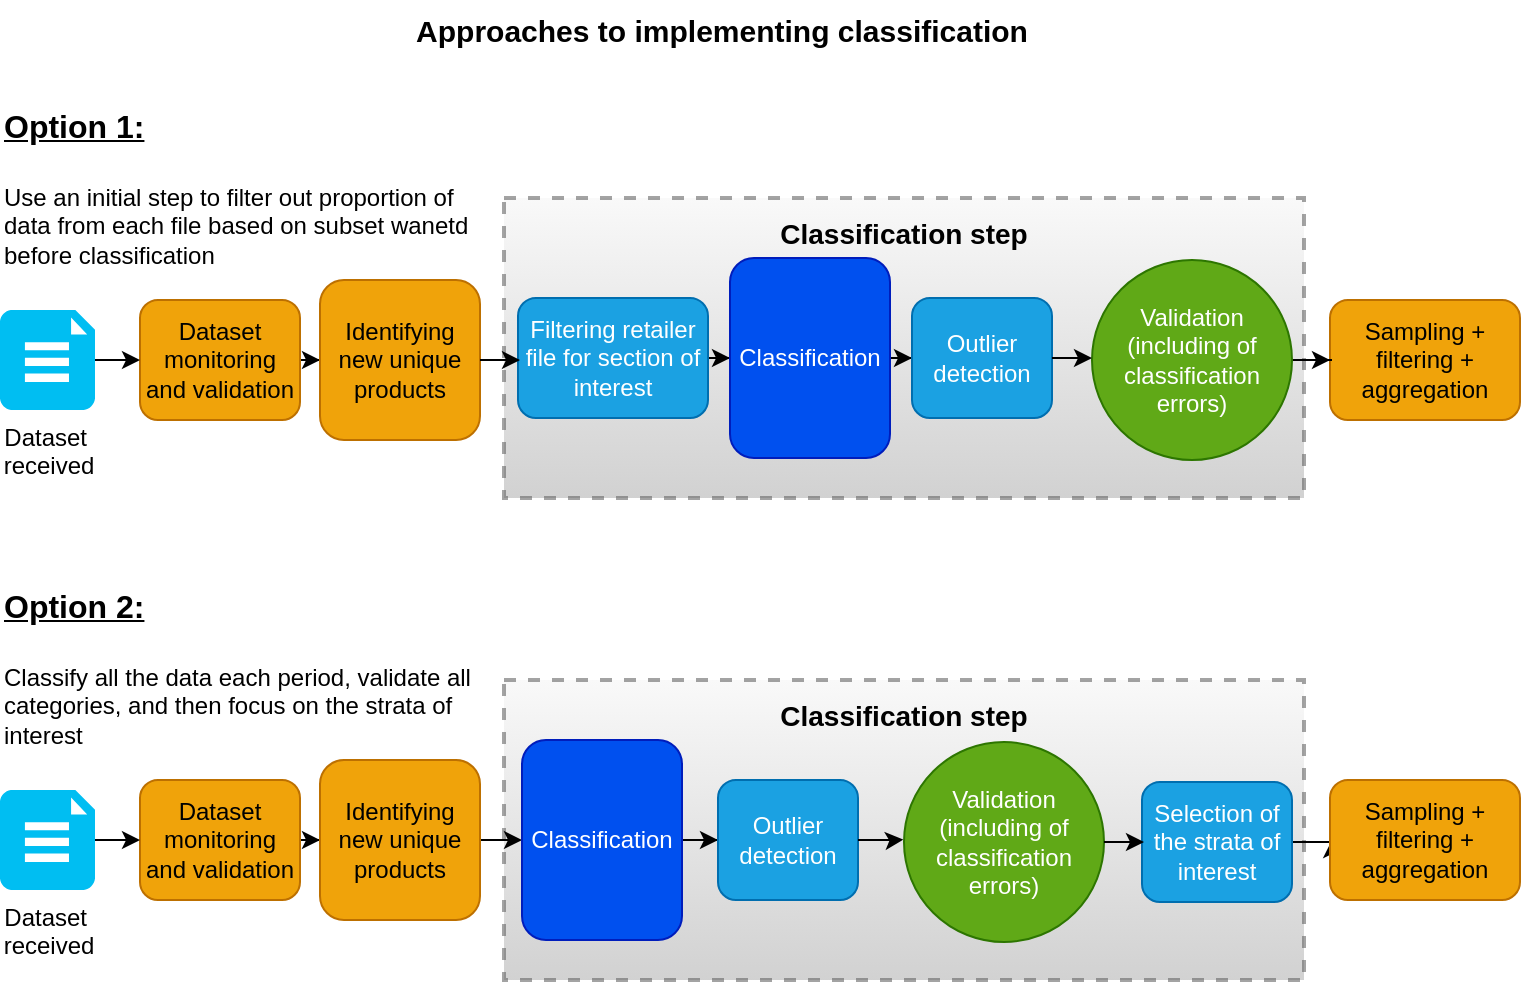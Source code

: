 <mxfile version="24.7.17">
  <diagram name="Page-1" id="bYD8wNSKdl0FuzGgsl3l">
    <mxGraphModel dx="1430" dy="831" grid="1" gridSize="10" guides="1" tooltips="1" connect="1" arrows="1" fold="1" page="1" pageScale="1" pageWidth="850" pageHeight="1100" math="0" shadow="0">
      <root>
        <mxCell id="0" />
        <mxCell id="1" parent="0" />
        <mxCell id="QE4SQUGZQP30K1Z_zogS-98" value="&lt;font size=&quot;1&quot; color=&quot;#000000&quot;&gt;&lt;b style=&quot;font-size: 14px;&quot;&gt;Classification step&lt;/b&gt;&lt;/font&gt;&lt;div&gt;&lt;font color=&quot;#000000&quot;&gt;&lt;br&gt;&lt;/font&gt;&lt;/div&gt;&lt;div&gt;&lt;font color=&quot;#000000&quot;&gt;&lt;br&gt;&lt;/font&gt;&lt;/div&gt;&lt;div&gt;&lt;font color=&quot;#000000&quot;&gt;&lt;br&gt;&lt;/font&gt;&lt;/div&gt;&lt;div&gt;&lt;font color=&quot;#000000&quot;&gt;&lt;br&gt;&lt;/font&gt;&lt;/div&gt;&lt;div&gt;&lt;font color=&quot;#000000&quot;&gt;&lt;br&gt;&lt;/font&gt;&lt;/div&gt;&lt;div&gt;&lt;font color=&quot;#000000&quot;&gt;&lt;br&gt;&lt;/font&gt;&lt;/div&gt;&lt;div&gt;&lt;font color=&quot;#000000&quot;&gt;&lt;br&gt;&lt;/font&gt;&lt;/div&gt;&lt;div&gt;&lt;font color=&quot;#000000&quot;&gt;&lt;br&gt;&lt;/font&gt;&lt;/div&gt;" style="rounded=0;whiteSpace=wrap;html=1;dashed=1;fillColor=#f5f5f5;gradientColor=#b3b3b3;strokeColor=#666666;opacity=60;strokeWidth=2;" vertex="1" parent="1">
          <mxGeometry x="352" y="209" width="400" height="150" as="geometry" />
        </mxCell>
        <mxCell id="QE4SQUGZQP30K1Z_zogS-97" value="&lt;font size=&quot;1&quot; color=&quot;#000000&quot;&gt;&lt;b style=&quot;font-size: 14px;&quot;&gt;Classification step&lt;/b&gt;&lt;/font&gt;&lt;div&gt;&lt;font color=&quot;#000000&quot;&gt;&lt;br&gt;&lt;/font&gt;&lt;/div&gt;&lt;div&gt;&lt;font color=&quot;#000000&quot;&gt;&lt;br&gt;&lt;/font&gt;&lt;/div&gt;&lt;div&gt;&lt;font color=&quot;#000000&quot;&gt;&lt;br&gt;&lt;/font&gt;&lt;/div&gt;&lt;div&gt;&lt;font color=&quot;#000000&quot;&gt;&lt;br&gt;&lt;/font&gt;&lt;/div&gt;&lt;div&gt;&lt;font color=&quot;#000000&quot;&gt;&lt;br&gt;&lt;/font&gt;&lt;/div&gt;&lt;div&gt;&lt;font color=&quot;#000000&quot;&gt;&lt;br&gt;&lt;/font&gt;&lt;/div&gt;&lt;div&gt;&lt;font color=&quot;#000000&quot;&gt;&lt;br&gt;&lt;/font&gt;&lt;/div&gt;&lt;div&gt;&lt;font color=&quot;#000000&quot;&gt;&lt;br&gt;&lt;/font&gt;&lt;/div&gt;" style="rounded=0;whiteSpace=wrap;html=1;dashed=1;fillColor=#f5f5f5;gradientColor=#b3b3b3;strokeColor=#666666;opacity=60;strokeWidth=2;" vertex="1" parent="1">
          <mxGeometry x="352" y="450" width="400" height="150" as="geometry" />
        </mxCell>
        <mxCell id="QE4SQUGZQP30K1Z_zogS-67" style="edgeStyle=orthogonalEdgeStyle;rounded=0;orthogonalLoop=1;jettySize=auto;html=1;entryX=0;entryY=0.5;entryDx=0;entryDy=0;" edge="1" parent="1" source="QE4SQUGZQP30K1Z_zogS-1" target="QE4SQUGZQP30K1Z_zogS-2">
          <mxGeometry relative="1" as="geometry" />
        </mxCell>
        <mxCell id="QE4SQUGZQP30K1Z_zogS-1" value="Dataset monitoring and validation" style="rounded=1;whiteSpace=wrap;html=1;fillColor=#f0a30a;fontColor=#000000;strokeColor=#BD7000;" vertex="1" parent="1">
          <mxGeometry x="170" y="260" width="80" height="60" as="geometry" />
        </mxCell>
        <mxCell id="QE4SQUGZQP30K1Z_zogS-2" value="Identifying new unique products" style="rounded=1;whiteSpace=wrap;html=1;fillColor=#f0a30a;fontColor=#000000;strokeColor=#BD7000;" vertex="1" parent="1">
          <mxGeometry x="260" y="250" width="80" height="80" as="geometry" />
        </mxCell>
        <mxCell id="QE4SQUGZQP30K1Z_zogS-70" style="edgeStyle=orthogonalEdgeStyle;rounded=0;orthogonalLoop=1;jettySize=auto;html=1;entryX=0;entryY=0.5;entryDx=0;entryDy=0;" edge="1" parent="1" source="QE4SQUGZQP30K1Z_zogS-3" target="QE4SQUGZQP30K1Z_zogS-4">
          <mxGeometry relative="1" as="geometry" />
        </mxCell>
        <mxCell id="QE4SQUGZQP30K1Z_zogS-3" value="Filtering retailer file for section of interest" style="rounded=1;whiteSpace=wrap;html=1;fillColor=#1ba1e2;fontColor=#ffffff;strokeColor=#006EAF;" vertex="1" parent="1">
          <mxGeometry x="359" y="259" width="95" height="60" as="geometry" />
        </mxCell>
        <mxCell id="QE4SQUGZQP30K1Z_zogS-72" style="edgeStyle=orthogonalEdgeStyle;rounded=0;orthogonalLoop=1;jettySize=auto;html=1;entryX=0;entryY=0.5;entryDx=0;entryDy=0;" edge="1" parent="1" source="QE4SQUGZQP30K1Z_zogS-4" target="QE4SQUGZQP30K1Z_zogS-5">
          <mxGeometry relative="1" as="geometry" />
        </mxCell>
        <mxCell id="QE4SQUGZQP30K1Z_zogS-4" value="Classification" style="rounded=1;whiteSpace=wrap;html=1;fillColor=#0050ef;strokeColor=#001DBC;fontColor=#ffffff;" vertex="1" parent="1">
          <mxGeometry x="465" y="239" width="80" height="100" as="geometry" />
        </mxCell>
        <mxCell id="QE4SQUGZQP30K1Z_zogS-5" value="Outlier detection" style="rounded=1;whiteSpace=wrap;html=1;fillColor=#1ba1e2;strokeColor=#006EAF;fontColor=#ffffff;" vertex="1" parent="1">
          <mxGeometry x="556" y="259" width="70" height="60" as="geometry" />
        </mxCell>
        <mxCell id="QE4SQUGZQP30K1Z_zogS-6" value="Sampling + filtering + aggregation" style="rounded=1;whiteSpace=wrap;html=1;fillColor=#f0a30a;fontColor=#000000;strokeColor=#BD7000;" vertex="1" parent="1">
          <mxGeometry x="765" y="260" width="95" height="60" as="geometry" />
        </mxCell>
        <mxCell id="QE4SQUGZQP30K1Z_zogS-75" style="edgeStyle=orthogonalEdgeStyle;rounded=0;orthogonalLoop=1;jettySize=auto;html=1;entryX=0;entryY=0.5;entryDx=0;entryDy=0;" edge="1" parent="1" source="QE4SQUGZQP30K1Z_zogS-7" target="QE4SQUGZQP30K1Z_zogS-6">
          <mxGeometry relative="1" as="geometry" />
        </mxCell>
        <mxCell id="QE4SQUGZQP30K1Z_zogS-7" value="Validation (including of classification errors)" style="ellipse;whiteSpace=wrap;html=1;aspect=fixed;fillColor=#60a917;fontColor=#ffffff;strokeColor=#2D7600;" vertex="1" parent="1">
          <mxGeometry x="646" y="240" width="100" height="100" as="geometry" />
        </mxCell>
        <mxCell id="QE4SQUGZQP30K1Z_zogS-66" style="edgeStyle=orthogonalEdgeStyle;rounded=0;orthogonalLoop=1;jettySize=auto;html=1;" edge="1" parent="1" source="QE4SQUGZQP30K1Z_zogS-61" target="QE4SQUGZQP30K1Z_zogS-1">
          <mxGeometry relative="1" as="geometry" />
        </mxCell>
        <mxCell id="QE4SQUGZQP30K1Z_zogS-61" value="Dataset&amp;nbsp;&lt;div&gt;received&lt;/div&gt;" style="verticalLabelPosition=bottom;html=1;verticalAlign=top;align=center;strokeColor=none;fillColor=#00BEF2;shape=mxgraph.azure.file_2;pointerEvents=1;" vertex="1" parent="1">
          <mxGeometry x="100" y="265" width="47.5" height="50" as="geometry" />
        </mxCell>
        <mxCell id="QE4SQUGZQP30K1Z_zogS-64" value="&lt;h1 style=&quot;margin-top: 0px;&quot;&gt;&lt;font style=&quot;font-size: 16px;&quot;&gt;&lt;u&gt;Option 1:&lt;/u&gt;&lt;/font&gt;&lt;/h1&gt;&lt;p&gt;Use an initial step to filter out proportion of data from each file based on subset wanetd before classification&lt;/p&gt;" style="text;html=1;whiteSpace=wrap;overflow=hidden;rounded=0;" vertex="1" parent="1">
          <mxGeometry x="100" y="150" width="250" height="110" as="geometry" />
        </mxCell>
        <mxCell id="QE4SQUGZQP30K1Z_zogS-68" style="edgeStyle=orthogonalEdgeStyle;rounded=0;orthogonalLoop=1;jettySize=auto;html=1;entryX=0.016;entryY=0.508;entryDx=0;entryDy=0;entryPerimeter=0;" edge="1" parent="1" source="QE4SQUGZQP30K1Z_zogS-2" target="QE4SQUGZQP30K1Z_zogS-3">
          <mxGeometry relative="1" as="geometry" />
        </mxCell>
        <mxCell id="QE4SQUGZQP30K1Z_zogS-74" style="edgeStyle=orthogonalEdgeStyle;rounded=0;orthogonalLoop=1;jettySize=auto;html=1;entryX=-0.004;entryY=0.488;entryDx=0;entryDy=0;entryPerimeter=0;" edge="1" parent="1" source="QE4SQUGZQP30K1Z_zogS-5" target="QE4SQUGZQP30K1Z_zogS-7">
          <mxGeometry relative="1" as="geometry" />
        </mxCell>
        <mxCell id="QE4SQUGZQP30K1Z_zogS-77" style="edgeStyle=orthogonalEdgeStyle;rounded=0;orthogonalLoop=1;jettySize=auto;html=1;entryX=0;entryY=0.5;entryDx=0;entryDy=0;" edge="1" parent="1" source="QE4SQUGZQP30K1Z_zogS-78" target="QE4SQUGZQP30K1Z_zogS-79">
          <mxGeometry relative="1" as="geometry" />
        </mxCell>
        <mxCell id="QE4SQUGZQP30K1Z_zogS-78" value="Dataset monitoring and validation" style="rounded=1;whiteSpace=wrap;html=1;fillColor=#f0a30a;fontColor=#000000;strokeColor=#BD7000;" vertex="1" parent="1">
          <mxGeometry x="170" y="500" width="80" height="60" as="geometry" />
        </mxCell>
        <mxCell id="QE4SQUGZQP30K1Z_zogS-93" style="edgeStyle=orthogonalEdgeStyle;rounded=0;orthogonalLoop=1;jettySize=auto;html=1;" edge="1" parent="1" source="QE4SQUGZQP30K1Z_zogS-79" target="QE4SQUGZQP30K1Z_zogS-83">
          <mxGeometry relative="1" as="geometry" />
        </mxCell>
        <mxCell id="QE4SQUGZQP30K1Z_zogS-79" value="Identifying new unique products" style="rounded=1;whiteSpace=wrap;html=1;fillColor=#f0a30a;fontColor=#000000;strokeColor=#BD7000;" vertex="1" parent="1">
          <mxGeometry x="260" y="490" width="80" height="80" as="geometry" />
        </mxCell>
        <mxCell id="QE4SQUGZQP30K1Z_zogS-95" style="edgeStyle=orthogonalEdgeStyle;rounded=0;orthogonalLoop=1;jettySize=auto;html=1;" edge="1" parent="1" source="QE4SQUGZQP30K1Z_zogS-81" target="QE4SQUGZQP30K1Z_zogS-85">
          <mxGeometry relative="1" as="geometry" />
        </mxCell>
        <mxCell id="QE4SQUGZQP30K1Z_zogS-81" value="Selection of the strata of interest" style="rounded=1;whiteSpace=wrap;html=1;fillColor=#1ba1e2;fontColor=#ffffff;strokeColor=#006EAF;" vertex="1" parent="1">
          <mxGeometry x="671" y="501" width="75" height="60" as="geometry" />
        </mxCell>
        <mxCell id="QE4SQUGZQP30K1Z_zogS-82" style="edgeStyle=orthogonalEdgeStyle;rounded=0;orthogonalLoop=1;jettySize=auto;html=1;entryX=0;entryY=0.5;entryDx=0;entryDy=0;" edge="1" parent="1" source="QE4SQUGZQP30K1Z_zogS-83" target="QE4SQUGZQP30K1Z_zogS-84">
          <mxGeometry relative="1" as="geometry" />
        </mxCell>
        <mxCell id="QE4SQUGZQP30K1Z_zogS-83" value="Classification" style="rounded=1;whiteSpace=wrap;html=1;fillColor=#0050ef;strokeColor=#001DBC;fontColor=#ffffff;" vertex="1" parent="1">
          <mxGeometry x="361" y="480" width="80" height="100" as="geometry" />
        </mxCell>
        <mxCell id="QE4SQUGZQP30K1Z_zogS-84" value="Outlier detection" style="rounded=1;whiteSpace=wrap;html=1;fillColor=#1ba1e2;strokeColor=#006EAF;fontColor=#ffffff;" vertex="1" parent="1">
          <mxGeometry x="459" y="500" width="70" height="60" as="geometry" />
        </mxCell>
        <mxCell id="QE4SQUGZQP30K1Z_zogS-85" value="Sampling + filtering + aggregation" style="rounded=1;whiteSpace=wrap;html=1;fillColor=#f0a30a;fontColor=#000000;strokeColor=#BD7000;" vertex="1" parent="1">
          <mxGeometry x="765" y="500" width="95" height="60" as="geometry" />
        </mxCell>
        <mxCell id="QE4SQUGZQP30K1Z_zogS-87" value="Validation (including of classification errors)" style="ellipse;whiteSpace=wrap;html=1;aspect=fixed;fillColor=#60a917;fontColor=#ffffff;strokeColor=#2D7600;" vertex="1" parent="1">
          <mxGeometry x="552" y="481" width="100" height="100" as="geometry" />
        </mxCell>
        <mxCell id="QE4SQUGZQP30K1Z_zogS-88" style="edgeStyle=orthogonalEdgeStyle;rounded=0;orthogonalLoop=1;jettySize=auto;html=1;" edge="1" parent="1" source="QE4SQUGZQP30K1Z_zogS-89" target="QE4SQUGZQP30K1Z_zogS-78">
          <mxGeometry relative="1" as="geometry" />
        </mxCell>
        <mxCell id="QE4SQUGZQP30K1Z_zogS-89" value="Dataset&amp;nbsp;&lt;div&gt;received&lt;/div&gt;" style="verticalLabelPosition=bottom;html=1;verticalAlign=top;align=center;strokeColor=none;fillColor=#00BEF2;shape=mxgraph.azure.file_2;pointerEvents=1;" vertex="1" parent="1">
          <mxGeometry x="100" y="505" width="47.5" height="50" as="geometry" />
        </mxCell>
        <mxCell id="QE4SQUGZQP30K1Z_zogS-90" value="&lt;h1 style=&quot;margin-top: 0px;&quot;&gt;&lt;font style=&quot;font-size: 16px;&quot;&gt;&lt;u&gt;Option 2:&lt;/u&gt;&lt;/font&gt;&lt;/h1&gt;&lt;p&gt;Classify all the data each period, validate all categories, and then focus on the strata of interest&lt;/p&gt;" style="text;html=1;whiteSpace=wrap;overflow=hidden;rounded=0;" vertex="1" parent="1">
          <mxGeometry x="100" y="390" width="250" height="110" as="geometry" />
        </mxCell>
        <mxCell id="QE4SQUGZQP30K1Z_zogS-92" style="edgeStyle=orthogonalEdgeStyle;rounded=0;orthogonalLoop=1;jettySize=auto;html=1;entryX=-0.004;entryY=0.488;entryDx=0;entryDy=0;entryPerimeter=0;" edge="1" parent="1" source="QE4SQUGZQP30K1Z_zogS-84" target="QE4SQUGZQP30K1Z_zogS-87">
          <mxGeometry relative="1" as="geometry" />
        </mxCell>
        <mxCell id="QE4SQUGZQP30K1Z_zogS-94" style="edgeStyle=orthogonalEdgeStyle;rounded=0;orthogonalLoop=1;jettySize=auto;html=1;entryX=0.006;entryY=0.515;entryDx=0;entryDy=0;entryPerimeter=0;" edge="1" parent="1" source="QE4SQUGZQP30K1Z_zogS-87" target="QE4SQUGZQP30K1Z_zogS-81">
          <mxGeometry relative="1" as="geometry" />
        </mxCell>
        <mxCell id="QE4SQUGZQP30K1Z_zogS-96" value="&lt;b&gt;&lt;font style=&quot;font-size: 15px;&quot;&gt;Approaches to implementing classification&lt;/font&gt;&lt;/b&gt;" style="text;html=1;align=center;verticalAlign=middle;whiteSpace=wrap;rounded=0;" vertex="1" parent="1">
          <mxGeometry x="276" y="110" width="370" height="30" as="geometry" />
        </mxCell>
      </root>
    </mxGraphModel>
  </diagram>
</mxfile>
